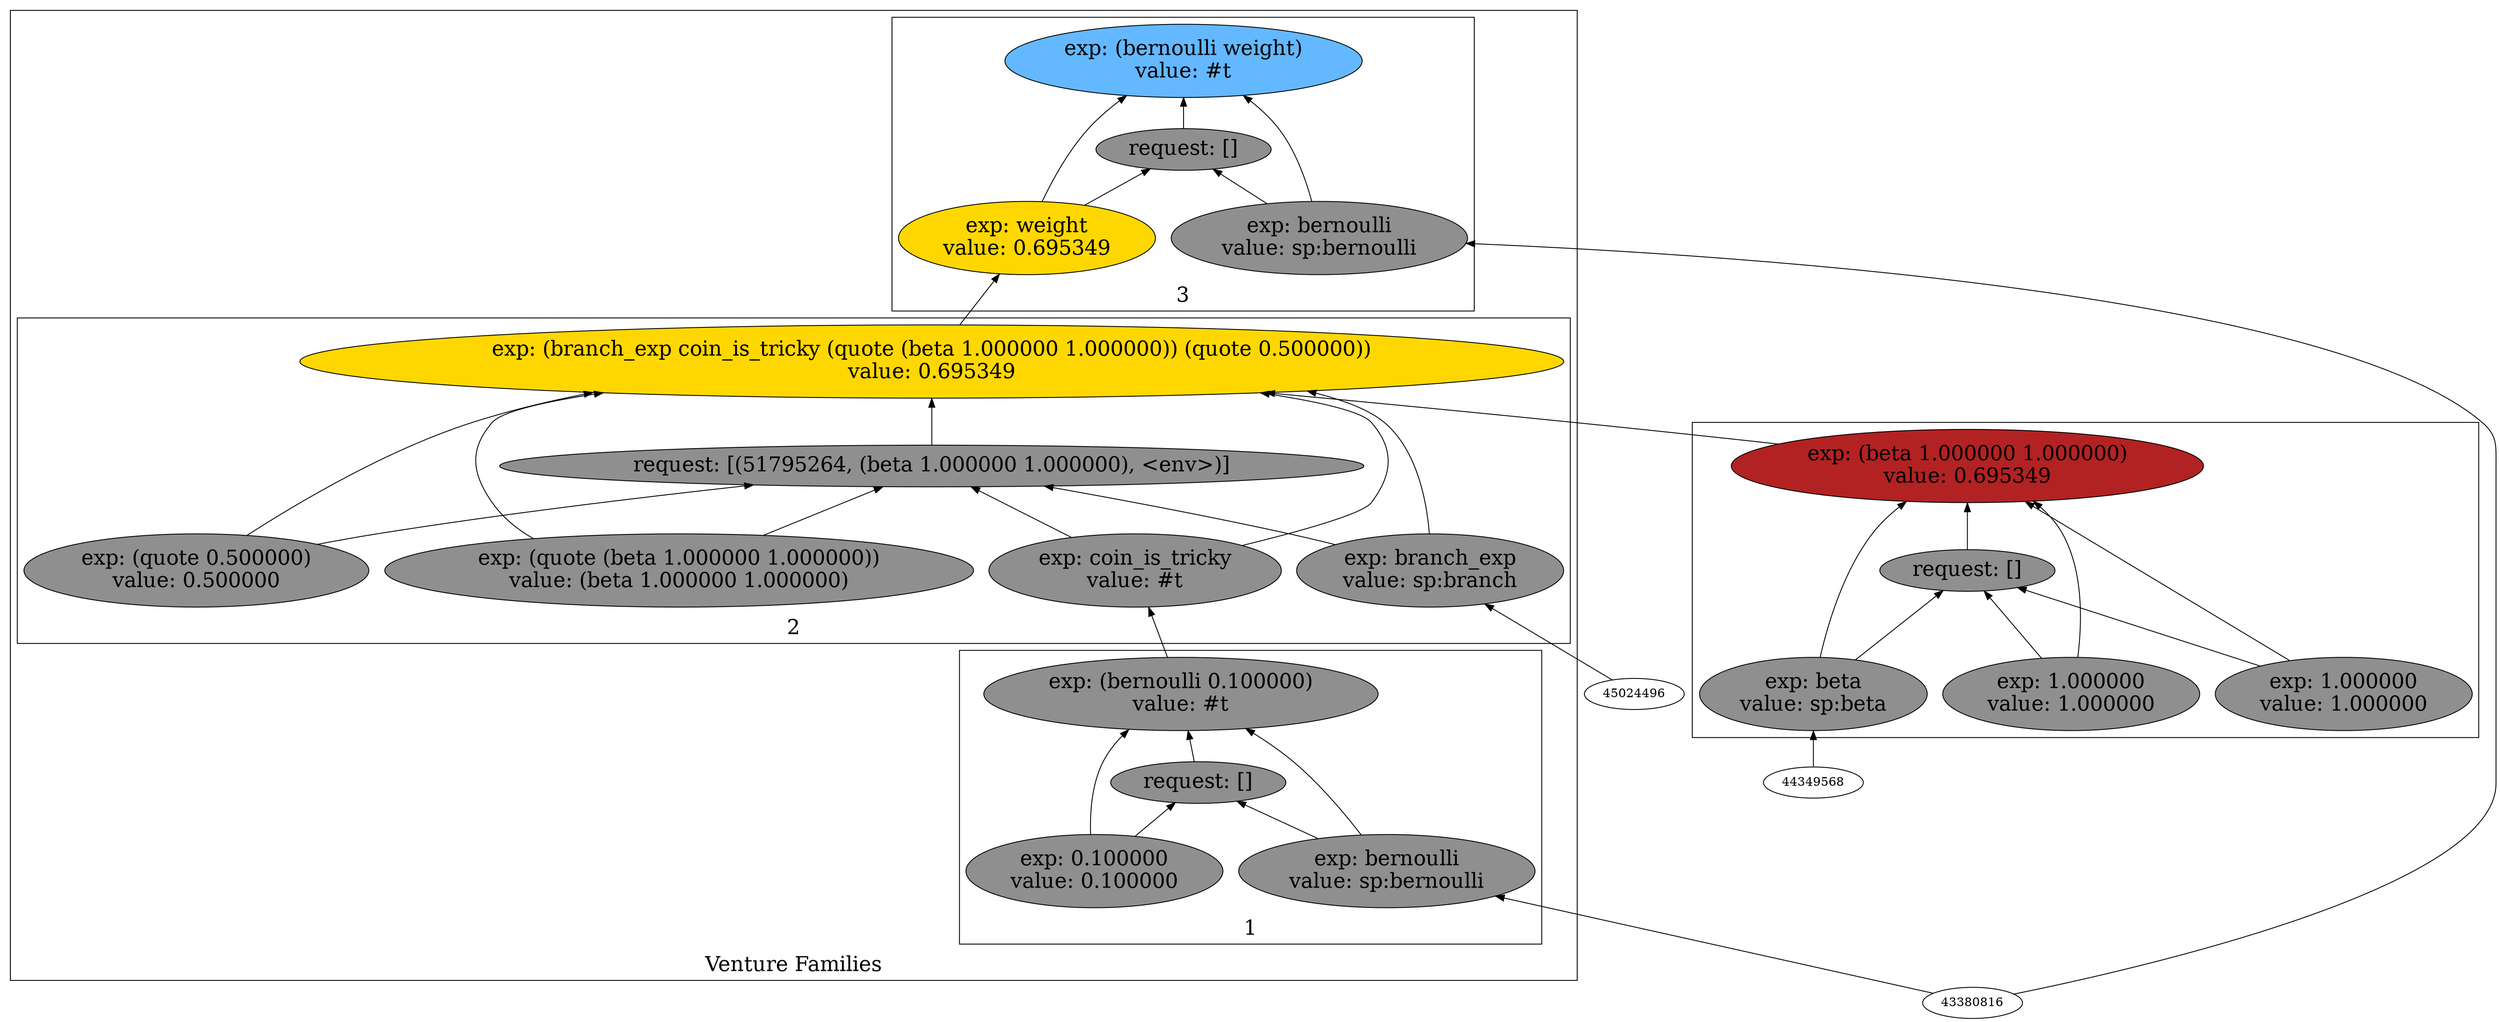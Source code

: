 digraph {
rankdir=BT
fontsize=24
subgraph cluster1 {
label="Venture Families"
subgraph cluster2 {
label="1"
"49832560"["fillcolor"="grey56" "fontsize"="24" "label"="exp: (bernoulli 0.100000)\nvalue: #t" "shape"="ellipse" "style"="filled" ]
"49914976"["fillcolor"="grey56" "fontsize"="24" "label"="request: []" "shape"="ellipse" "style"="filled" ]
"50659200"["fillcolor"="grey56" "fontsize"="24" "label"="exp: bernoulli\nvalue: sp:bernoulli" "shape"="ellipse" "style"="filled" ]
"50696944"["fillcolor"="grey56" "fontsize"="24" "label"="exp: 0.100000\nvalue: 0.100000" "shape"="ellipse" "style"="filled" ]
}

subgraph cluster3 {
label="2"
"51013584"["fillcolor"="gold" "fontsize"="24" "label"="exp: (branch_exp coin_is_tricky (quote (beta 1.000000 1.000000)) (quote 0.500000))\nvalue: 0.695349" "shape"="ellipse" "style"="filled" ]
"51795264"["fillcolor"="grey56" "fontsize"="24" "label"="request: [(51795264, (beta 1.000000 1.000000), <env>)]" "shape"="ellipse" "style"="filled" ]
"51372320"["fillcolor"="grey56" "fontsize"="24" "label"="exp: branch_exp\nvalue: sp:branch" "shape"="ellipse" "style"="filled" ]
"51433840"["fillcolor"="grey56" "fontsize"="24" "label"="exp: coin_is_tricky\nvalue: #t" "shape"="ellipse" "style"="filled" ]
"49684960"["fillcolor"="grey56" "fontsize"="24" "label"="exp: (quote (beta 1.000000 1.000000))\nvalue: (beta 1.000000 1.000000)" "shape"="ellipse" "style"="filled" ]
"43408464"["fillcolor"="grey56" "fontsize"="24" "label"="exp: (quote 0.500000)\nvalue: 0.500000" "shape"="ellipse" "style"="filled" ]
}

subgraph cluster4 {
label="3"
"50507904"["fillcolor"="steelblue1" "fontsize"="24" "label"="exp: (bernoulli weight)\nvalue: #t" "shape"="ellipse" "style"="filled" ]
"50209568"["fillcolor"="grey56" "fontsize"="24" "label"="request: []" "shape"="ellipse" "style"="filled" ]
"50559104"["fillcolor"="grey56" "fontsize"="24" "label"="exp: bernoulli\nvalue: sp:bernoulli" "shape"="ellipse" "style"="filled" ]
"50595280"["fillcolor"="gold" "fontsize"="24" "label"="exp: weight\nvalue: 0.695349" "shape"="ellipse" "style"="filled" ]
}

}

subgraph cluster5 {
label=""
"49714160"["fillcolor"="firebrick" "fontsize"="24" "label"="exp: (beta 1.000000 1.000000)\nvalue: 0.695349" "shape"="ellipse" "style"="filled" ]
"50148928"["fillcolor"="grey56" "fontsize"="24" "label"="request: []" "shape"="ellipse" "style"="filled" ]
"49798288"["fillcolor"="grey56" "fontsize"="24" "label"="exp: beta\nvalue: sp:beta" "shape"="ellipse" "style"="filled" ]
"49961600"["fillcolor"="grey56" "fontsize"="24" "label"="exp: 1.000000\nvalue: 1.000000" "shape"="ellipse" "style"="filled" ]
"50152144"["fillcolor"="grey56" "fontsize"="24" "label"="exp: 1.000000\nvalue: 1.000000" "shape"="ellipse" "style"="filled" ]
}

"49798288" -> "49714160"["arrowhead"="normal" "color"="black" "style"="solid" ]
"49798288" -> "50148928"["arrowhead"="normal" "color"="black" "style"="solid" ]
"44349568" -> "49798288"["arrowhead"="normal" "color"="black" "style"="solid" ]
"49961600" -> "49714160"["arrowhead"="normal" "color"="black" "style"="solid" ]
"49961600" -> "50148928"["arrowhead"="normal" "color"="black" "style"="solid" ]
"50152144" -> "49714160"["arrowhead"="normal" "color"="black" "style"="solid" ]
"50152144" -> "50148928"["arrowhead"="normal" "color"="black" "style"="solid" ]
"50148928" -> "49714160"["arrowhead"="normal" "color"="black" "style"="solid" ]
"50659200" -> "49832560"["arrowhead"="normal" "color"="black" "style"="solid" ]
"50659200" -> "49914976"["arrowhead"="normal" "color"="black" "style"="solid" ]
"43380816" -> "50659200"["arrowhead"="normal" "color"="black" "style"="solid" ]
"50696944" -> "49832560"["arrowhead"="normal" "color"="black" "style"="solid" ]
"50696944" -> "49914976"["arrowhead"="normal" "color"="black" "style"="solid" ]
"49914976" -> "49832560"["arrowhead"="normal" "color"="black" "style"="solid" ]
"50559104" -> "50507904"["arrowhead"="normal" "color"="black" "style"="solid" ]
"50559104" -> "50209568"["arrowhead"="normal" "color"="black" "style"="solid" ]
"43380816" -> "50559104"["arrowhead"="normal" "color"="black" "style"="solid" ]
"50595280" -> "50507904"["arrowhead"="normal" "color"="black" "style"="solid" ]
"50595280" -> "50209568"["arrowhead"="normal" "color"="black" "style"="solid" ]
"51013584" -> "50595280"["arrowhead"="normal" "color"="black" "style"="solid" ]
"50209568" -> "50507904"["arrowhead"="normal" "color"="black" "style"="solid" ]
"51372320" -> "51013584"["arrowhead"="normal" "color"="black" "style"="solid" ]
"51372320" -> "51795264"["arrowhead"="normal" "color"="black" "style"="solid" ]
"45024496" -> "51372320"["arrowhead"="normal" "color"="black" "style"="solid" ]
"51433840" -> "51013584"["arrowhead"="normal" "color"="black" "style"="solid" ]
"51433840" -> "51795264"["arrowhead"="normal" "color"="black" "style"="solid" ]
"49832560" -> "51433840"["arrowhead"="normal" "color"="black" "style"="solid" ]
"49684960" -> "51013584"["arrowhead"="normal" "color"="black" "style"="solid" ]
"49684960" -> "51795264"["arrowhead"="normal" "color"="black" "style"="solid" ]
"43408464" -> "51013584"["arrowhead"="normal" "color"="black" "style"="solid" ]
"43408464" -> "51795264"["arrowhead"="normal" "color"="black" "style"="solid" ]
"51795264" -> "51013584"["arrowhead"="normal" "color"="black" "style"="solid" ]
"49714160" -> "51013584"["arrowhead"="normal" "color"="black" "style"="solid" ]

}